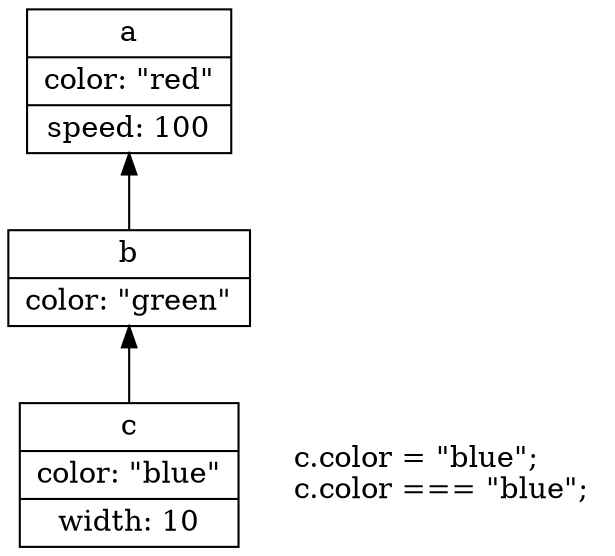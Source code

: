 digraph proto {

  // ###########################################################################
  graph [rankdir=BT];
  node  [shape="record"];
  edge  [label=""];

  // ###########################################################################
  object_a [label="{a|color: \"red\"|speed: 100}"];
  object_b [label="{b|color: \"green\"}"];
  object_c [label="{c|color: \"blue\"|width: 10}"];
  
  object_c -> object_b;
  object_b -> object_a;

  // ###########################################################################
  notes [label="c.color = \"blue\";\lc.color === \"blue\";\l", shape="plaintext",  style=""];
}

